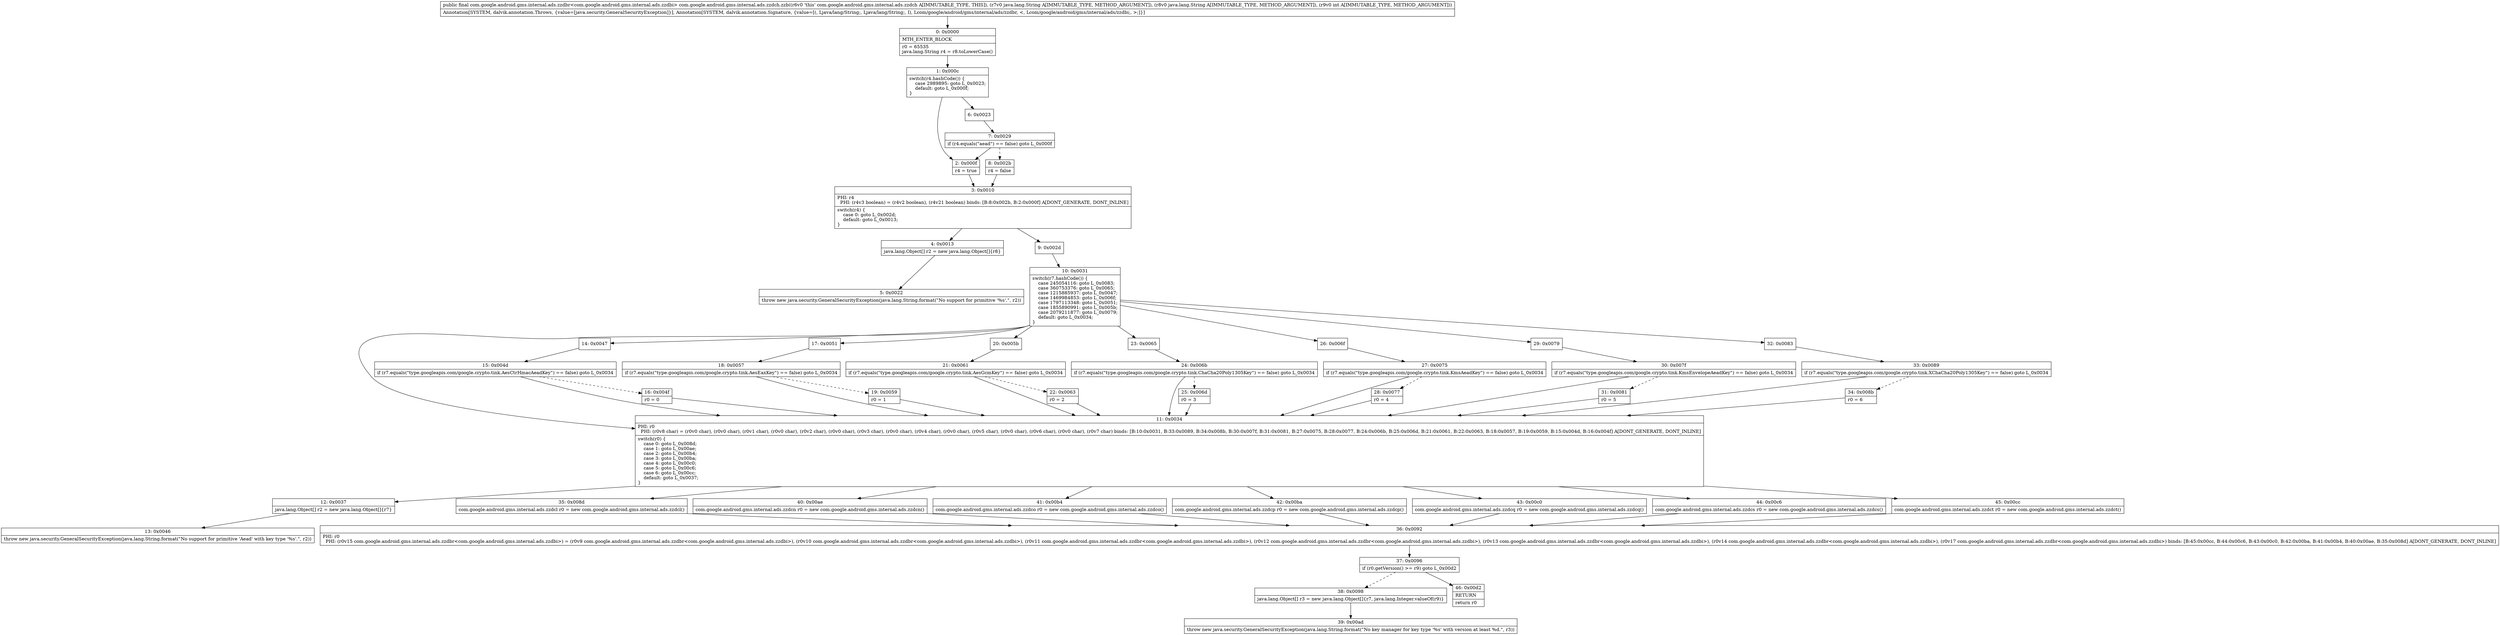 digraph "CFG forcom.google.android.gms.internal.ads.zzdch.zzb(Ljava\/lang\/String;Ljava\/lang\/String;I)Lcom\/google\/android\/gms\/internal\/ads\/zzdbr;" {
Node_0 [shape=record,label="{0\:\ 0x0000|MTH_ENTER_BLOCK\l|r0 = 65535\ljava.lang.String r4 = r8.toLowerCase()\l}"];
Node_1 [shape=record,label="{1\:\ 0x000c|switch(r4.hashCode()) \{\l    case 2989895: goto L_0x0023;\l    default: goto L_0x000f;\l\}\l}"];
Node_2 [shape=record,label="{2\:\ 0x000f|r4 = true\l}"];
Node_3 [shape=record,label="{3\:\ 0x0010|PHI: r4 \l  PHI: (r4v3 boolean) = (r4v2 boolean), (r4v21 boolean) binds: [B:8:0x002b, B:2:0x000f] A[DONT_GENERATE, DONT_INLINE]\l|switch(r4) \{\l    case 0: goto L_0x002d;\l    default: goto L_0x0013;\l\}\l}"];
Node_4 [shape=record,label="{4\:\ 0x0013|java.lang.Object[] r2 = new java.lang.Object[]\{r8\}\l}"];
Node_5 [shape=record,label="{5\:\ 0x0022|throw new java.security.GeneralSecurityException(java.lang.String.format(\"No support for primitive '%s'.\", r2))\l}"];
Node_6 [shape=record,label="{6\:\ 0x0023}"];
Node_7 [shape=record,label="{7\:\ 0x0029|if (r4.equals(\"aead\") == false) goto L_0x000f\l}"];
Node_8 [shape=record,label="{8\:\ 0x002b|r4 = false\l}"];
Node_9 [shape=record,label="{9\:\ 0x002d}"];
Node_10 [shape=record,label="{10\:\ 0x0031|switch(r7.hashCode()) \{\l    case 245054116: goto L_0x0083;\l    case 360753376: goto L_0x0065;\l    case 1215885937: goto L_0x0047;\l    case 1469984853: goto L_0x006f;\l    case 1797113348: goto L_0x0051;\l    case 1855890991: goto L_0x005b;\l    case 2079211877: goto L_0x0079;\l    default: goto L_0x0034;\l\}\l}"];
Node_11 [shape=record,label="{11\:\ 0x0034|PHI: r0 \l  PHI: (r0v8 char) = (r0v0 char), (r0v0 char), (r0v1 char), (r0v0 char), (r0v2 char), (r0v0 char), (r0v3 char), (r0v0 char), (r0v4 char), (r0v0 char), (r0v5 char), (r0v0 char), (r0v6 char), (r0v0 char), (r0v7 char) binds: [B:10:0x0031, B:33:0x0089, B:34:0x008b, B:30:0x007f, B:31:0x0081, B:27:0x0075, B:28:0x0077, B:24:0x006b, B:25:0x006d, B:21:0x0061, B:22:0x0063, B:18:0x0057, B:19:0x0059, B:15:0x004d, B:16:0x004f] A[DONT_GENERATE, DONT_INLINE]\l|switch(r0) \{\l    case 0: goto L_0x008d;\l    case 1: goto L_0x00ae;\l    case 2: goto L_0x00b4;\l    case 3: goto L_0x00ba;\l    case 4: goto L_0x00c0;\l    case 5: goto L_0x00c6;\l    case 6: goto L_0x00cc;\l    default: goto L_0x0037;\l\}\l}"];
Node_12 [shape=record,label="{12\:\ 0x0037|java.lang.Object[] r2 = new java.lang.Object[]\{r7\}\l}"];
Node_13 [shape=record,label="{13\:\ 0x0046|throw new java.security.GeneralSecurityException(java.lang.String.format(\"No support for primitive 'Aead' with key type '%s'.\", r2))\l}"];
Node_14 [shape=record,label="{14\:\ 0x0047}"];
Node_15 [shape=record,label="{15\:\ 0x004d|if (r7.equals(\"type.googleapis.com\/google.crypto.tink.AesCtrHmacAeadKey\") == false) goto L_0x0034\l}"];
Node_16 [shape=record,label="{16\:\ 0x004f|r0 = 0\l}"];
Node_17 [shape=record,label="{17\:\ 0x0051}"];
Node_18 [shape=record,label="{18\:\ 0x0057|if (r7.equals(\"type.googleapis.com\/google.crypto.tink.AesEaxKey\") == false) goto L_0x0034\l}"];
Node_19 [shape=record,label="{19\:\ 0x0059|r0 = 1\l}"];
Node_20 [shape=record,label="{20\:\ 0x005b}"];
Node_21 [shape=record,label="{21\:\ 0x0061|if (r7.equals(\"type.googleapis.com\/google.crypto.tink.AesGcmKey\") == false) goto L_0x0034\l}"];
Node_22 [shape=record,label="{22\:\ 0x0063|r0 = 2\l}"];
Node_23 [shape=record,label="{23\:\ 0x0065}"];
Node_24 [shape=record,label="{24\:\ 0x006b|if (r7.equals(\"type.googleapis.com\/google.crypto.tink.ChaCha20Poly1305Key\") == false) goto L_0x0034\l}"];
Node_25 [shape=record,label="{25\:\ 0x006d|r0 = 3\l}"];
Node_26 [shape=record,label="{26\:\ 0x006f}"];
Node_27 [shape=record,label="{27\:\ 0x0075|if (r7.equals(\"type.googleapis.com\/google.crypto.tink.KmsAeadKey\") == false) goto L_0x0034\l}"];
Node_28 [shape=record,label="{28\:\ 0x0077|r0 = 4\l}"];
Node_29 [shape=record,label="{29\:\ 0x0079}"];
Node_30 [shape=record,label="{30\:\ 0x007f|if (r7.equals(\"type.googleapis.com\/google.crypto.tink.KmsEnvelopeAeadKey\") == false) goto L_0x0034\l}"];
Node_31 [shape=record,label="{31\:\ 0x0081|r0 = 5\l}"];
Node_32 [shape=record,label="{32\:\ 0x0083}"];
Node_33 [shape=record,label="{33\:\ 0x0089|if (r7.equals(\"type.googleapis.com\/google.crypto.tink.XChaCha20Poly1305Key\") == false) goto L_0x0034\l}"];
Node_34 [shape=record,label="{34\:\ 0x008b|r0 = 6\l}"];
Node_35 [shape=record,label="{35\:\ 0x008d|com.google.android.gms.internal.ads.zzdcl r0 = new com.google.android.gms.internal.ads.zzdcl()\l}"];
Node_36 [shape=record,label="{36\:\ 0x0092|PHI: r0 \l  PHI: (r0v15 com.google.android.gms.internal.ads.zzdbr\<com.google.android.gms.internal.ads.zzdbi\>) = (r0v9 com.google.android.gms.internal.ads.zzdbr\<com.google.android.gms.internal.ads.zzdbi\>), (r0v10 com.google.android.gms.internal.ads.zzdbr\<com.google.android.gms.internal.ads.zzdbi\>), (r0v11 com.google.android.gms.internal.ads.zzdbr\<com.google.android.gms.internal.ads.zzdbi\>), (r0v12 com.google.android.gms.internal.ads.zzdbr\<com.google.android.gms.internal.ads.zzdbi\>), (r0v13 com.google.android.gms.internal.ads.zzdbr\<com.google.android.gms.internal.ads.zzdbi\>), (r0v14 com.google.android.gms.internal.ads.zzdbr\<com.google.android.gms.internal.ads.zzdbi\>), (r0v17 com.google.android.gms.internal.ads.zzdbr\<com.google.android.gms.internal.ads.zzdbi\>) binds: [B:45:0x00cc, B:44:0x00c6, B:43:0x00c0, B:42:0x00ba, B:41:0x00b4, B:40:0x00ae, B:35:0x008d] A[DONT_GENERATE, DONT_INLINE]\l}"];
Node_37 [shape=record,label="{37\:\ 0x0096|if (r0.getVersion() \>= r9) goto L_0x00d2\l}"];
Node_38 [shape=record,label="{38\:\ 0x0098|java.lang.Object[] r3 = new java.lang.Object[]\{r7, java.lang.Integer.valueOf(r9)\}\l}"];
Node_39 [shape=record,label="{39\:\ 0x00ad|throw new java.security.GeneralSecurityException(java.lang.String.format(\"No key manager for key type '%s' with version at least %d.\", r3))\l}"];
Node_40 [shape=record,label="{40\:\ 0x00ae|com.google.android.gms.internal.ads.zzdcn r0 = new com.google.android.gms.internal.ads.zzdcn()\l}"];
Node_41 [shape=record,label="{41\:\ 0x00b4|com.google.android.gms.internal.ads.zzdco r0 = new com.google.android.gms.internal.ads.zzdco()\l}"];
Node_42 [shape=record,label="{42\:\ 0x00ba|com.google.android.gms.internal.ads.zzdcp r0 = new com.google.android.gms.internal.ads.zzdcp()\l}"];
Node_43 [shape=record,label="{43\:\ 0x00c0|com.google.android.gms.internal.ads.zzdcq r0 = new com.google.android.gms.internal.ads.zzdcq()\l}"];
Node_44 [shape=record,label="{44\:\ 0x00c6|com.google.android.gms.internal.ads.zzdcs r0 = new com.google.android.gms.internal.ads.zzdcs()\l}"];
Node_45 [shape=record,label="{45\:\ 0x00cc|com.google.android.gms.internal.ads.zzdct r0 = new com.google.android.gms.internal.ads.zzdct()\l}"];
Node_46 [shape=record,label="{46\:\ 0x00d2|RETURN\l|return r0\l}"];
MethodNode[shape=record,label="{public final com.google.android.gms.internal.ads.zzdbr\<com.google.android.gms.internal.ads.zzdbi\> com.google.android.gms.internal.ads.zzdch.zzb((r6v0 'this' com.google.android.gms.internal.ads.zzdch A[IMMUTABLE_TYPE, THIS]), (r7v0 java.lang.String A[IMMUTABLE_TYPE, METHOD_ARGUMENT]), (r8v0 java.lang.String A[IMMUTABLE_TYPE, METHOD_ARGUMENT]), (r9v0 int A[IMMUTABLE_TYPE, METHOD_ARGUMENT]))  | Annotation[SYSTEM, dalvik.annotation.Throws, \{value=[java.security.GeneralSecurityException]\}], Annotation[SYSTEM, dalvik.annotation.Signature, \{value=[(, Ljava\/lang\/String;, Ljava\/lang\/String;, I), Lcom\/google\/android\/gms\/internal\/ads\/zzdbr, \<, Lcom\/google\/android\/gms\/internal\/ads\/zzdbi;, \>;]\}]\l}"];
MethodNode -> Node_0;
Node_0 -> Node_1;
Node_1 -> Node_2;
Node_1 -> Node_6;
Node_2 -> Node_3;
Node_3 -> Node_4;
Node_3 -> Node_9;
Node_4 -> Node_5;
Node_6 -> Node_7;
Node_7 -> Node_2;
Node_7 -> Node_8[style=dashed];
Node_8 -> Node_3;
Node_9 -> Node_10;
Node_10 -> Node_11;
Node_10 -> Node_14;
Node_10 -> Node_17;
Node_10 -> Node_20;
Node_10 -> Node_23;
Node_10 -> Node_26;
Node_10 -> Node_29;
Node_10 -> Node_32;
Node_11 -> Node_12;
Node_11 -> Node_35;
Node_11 -> Node_40;
Node_11 -> Node_41;
Node_11 -> Node_42;
Node_11 -> Node_43;
Node_11 -> Node_44;
Node_11 -> Node_45;
Node_12 -> Node_13;
Node_14 -> Node_15;
Node_15 -> Node_11;
Node_15 -> Node_16[style=dashed];
Node_16 -> Node_11;
Node_17 -> Node_18;
Node_18 -> Node_11;
Node_18 -> Node_19[style=dashed];
Node_19 -> Node_11;
Node_20 -> Node_21;
Node_21 -> Node_11;
Node_21 -> Node_22[style=dashed];
Node_22 -> Node_11;
Node_23 -> Node_24;
Node_24 -> Node_11;
Node_24 -> Node_25[style=dashed];
Node_25 -> Node_11;
Node_26 -> Node_27;
Node_27 -> Node_11;
Node_27 -> Node_28[style=dashed];
Node_28 -> Node_11;
Node_29 -> Node_30;
Node_30 -> Node_11;
Node_30 -> Node_31[style=dashed];
Node_31 -> Node_11;
Node_32 -> Node_33;
Node_33 -> Node_11;
Node_33 -> Node_34[style=dashed];
Node_34 -> Node_11;
Node_35 -> Node_36;
Node_36 -> Node_37;
Node_37 -> Node_38[style=dashed];
Node_37 -> Node_46;
Node_38 -> Node_39;
Node_40 -> Node_36;
Node_41 -> Node_36;
Node_42 -> Node_36;
Node_43 -> Node_36;
Node_44 -> Node_36;
Node_45 -> Node_36;
}

